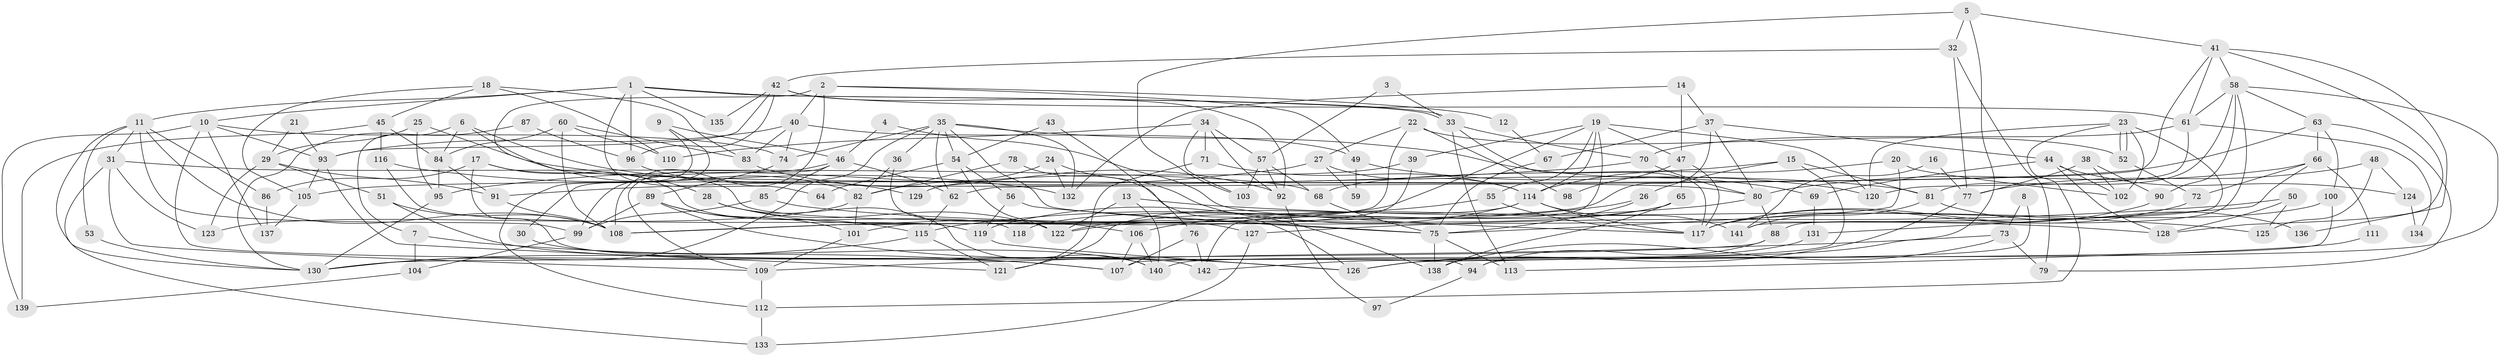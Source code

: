 // coarse degree distribution, {6: 0.15294117647058825, 5: 0.08235294117647059, 2: 0.12941176470588237, 4: 0.21176470588235294, 3: 0.2235294117647059, 10: 0.047058823529411764, 17: 0.011764705882352941, 13: 0.011764705882352941, 11: 0.023529411764705882, 8: 0.047058823529411764, 9: 0.03529411764705882, 18: 0.011764705882352941, 7: 0.011764705882352941}
// Generated by graph-tools (version 1.1) at 2025/18/03/04/25 18:18:48]
// undirected, 142 vertices, 284 edges
graph export_dot {
graph [start="1"]
  node [color=gray90,style=filled];
  1;
  2;
  3;
  4;
  5;
  6;
  7;
  8;
  9;
  10;
  11;
  12;
  13;
  14;
  15;
  16;
  17;
  18;
  19;
  20;
  21;
  22;
  23;
  24;
  25;
  26;
  27;
  28;
  29;
  30;
  31;
  32;
  33;
  34;
  35;
  36;
  37;
  38;
  39;
  40;
  41;
  42;
  43;
  44;
  45;
  46;
  47;
  48;
  49;
  50;
  51;
  52;
  53;
  54;
  55;
  56;
  57;
  58;
  59;
  60;
  61;
  62;
  63;
  64;
  65;
  66;
  67;
  68;
  69;
  70;
  71;
  72;
  73;
  74;
  75;
  76;
  77;
  78;
  79;
  80;
  81;
  82;
  83;
  84;
  85;
  86;
  87;
  88;
  89;
  90;
  91;
  92;
  93;
  94;
  95;
  96;
  97;
  98;
  99;
  100;
  101;
  102;
  103;
  104;
  105;
  106;
  107;
  108;
  109;
  110;
  111;
  112;
  113;
  114;
  115;
  116;
  117;
  118;
  119;
  120;
  121;
  122;
  123;
  124;
  125;
  126;
  127;
  128;
  129;
  130;
  131;
  132;
  133;
  134;
  135;
  136;
  137;
  138;
  139;
  140;
  141;
  142;
  1 -- 11;
  1 -- 33;
  1 -- 33;
  1 -- 10;
  1 -- 64;
  1 -- 96;
  1 -- 135;
  2 -- 108;
  2 -- 40;
  2 -- 12;
  2 -- 28;
  2 -- 49;
  3 -- 57;
  3 -- 33;
  4 -- 117;
  4 -- 46;
  5 -- 41;
  5 -- 126;
  5 -- 32;
  5 -- 103;
  6 -- 82;
  6 -- 84;
  6 -- 7;
  6 -- 81;
  7 -- 107;
  7 -- 104;
  8 -- 94;
  8 -- 73;
  9 -- 46;
  9 -- 112;
  9 -- 30;
  10 -- 93;
  10 -- 74;
  10 -- 94;
  10 -- 137;
  10 -- 139;
  11 -- 31;
  11 -- 130;
  11 -- 53;
  11 -- 86;
  11 -- 99;
  11 -- 108;
  12 -- 67;
  13 -- 122;
  13 -- 140;
  13 -- 125;
  14 -- 47;
  14 -- 37;
  14 -- 132;
  15 -- 81;
  15 -- 68;
  15 -- 26;
  15 -- 126;
  16 -- 77;
  16 -- 141;
  17 -- 86;
  17 -- 142;
  17 -- 118;
  17 -- 127;
  18 -- 110;
  18 -- 83;
  18 -- 45;
  18 -- 105;
  19 -- 114;
  19 -- 55;
  19 -- 39;
  19 -- 47;
  19 -- 108;
  19 -- 120;
  19 -- 142;
  20 -- 102;
  20 -- 114;
  20 -- 75;
  21 -- 93;
  21 -- 29;
  22 -- 108;
  22 -- 27;
  22 -- 52;
  22 -- 98;
  23 -- 52;
  23 -- 52;
  23 -- 120;
  23 -- 102;
  23 -- 112;
  23 -- 141;
  24 -- 132;
  24 -- 138;
  24 -- 82;
  25 -- 80;
  25 -- 95;
  25 -- 29;
  26 -- 75;
  26 -- 115;
  27 -- 114;
  27 -- 95;
  27 -- 59;
  28 -- 122;
  28 -- 106;
  28 -- 140;
  29 -- 91;
  29 -- 51;
  29 -- 123;
  30 -- 140;
  31 -- 123;
  31 -- 68;
  31 -- 109;
  31 -- 133;
  32 -- 77;
  32 -- 42;
  32 -- 79;
  33 -- 70;
  33 -- 113;
  33 -- 117;
  34 -- 103;
  34 -- 71;
  34 -- 57;
  34 -- 92;
  34 -- 110;
  35 -- 74;
  35 -- 132;
  35 -- 36;
  35 -- 54;
  35 -- 62;
  35 -- 69;
  35 -- 75;
  35 -- 130;
  36 -- 82;
  36 -- 122;
  37 -- 80;
  37 -- 108;
  37 -- 44;
  37 -- 67;
  38 -- 102;
  38 -- 90;
  38 -- 77;
  39 -- 101;
  39 -- 129;
  40 -- 74;
  40 -- 93;
  40 -- 49;
  40 -- 83;
  41 -- 61;
  41 -- 58;
  41 -- 62;
  41 -- 128;
  41 -- 136;
  42 -- 61;
  42 -- 92;
  42 -- 93;
  42 -- 96;
  42 -- 135;
  43 -- 54;
  43 -- 76;
  44 -- 128;
  44 -- 69;
  44 -- 102;
  44 -- 124;
  45 -- 139;
  45 -- 84;
  45 -- 116;
  46 -- 62;
  46 -- 99;
  46 -- 85;
  46 -- 109;
  47 -- 117;
  47 -- 65;
  47 -- 98;
  48 -- 77;
  48 -- 125;
  48 -- 124;
  49 -- 59;
  49 -- 120;
  50 -- 128;
  50 -- 127;
  50 -- 125;
  51 -- 108;
  51 -- 107;
  52 -- 72;
  53 -- 130;
  54 -- 122;
  54 -- 56;
  54 -- 64;
  55 -- 122;
  55 -- 117;
  56 -- 75;
  56 -- 119;
  57 -- 92;
  57 -- 68;
  57 -- 103;
  58 -- 140;
  58 -- 63;
  58 -- 61;
  58 -- 81;
  58 -- 88;
  58 -- 90;
  60 -- 108;
  60 -- 83;
  60 -- 84;
  60 -- 110;
  61 -- 120;
  61 -- 70;
  61 -- 134;
  62 -- 115;
  63 -- 105;
  63 -- 66;
  63 -- 79;
  63 -- 100;
  65 -- 138;
  65 -- 118;
  65 -- 122;
  66 -- 72;
  66 -- 80;
  66 -- 111;
  66 -- 131;
  67 -- 75;
  68 -- 75;
  69 -- 131;
  70 -- 91;
  70 -- 80;
  71 -- 114;
  71 -- 121;
  72 -- 117;
  73 -- 109;
  73 -- 79;
  73 -- 138;
  74 -- 89;
  75 -- 113;
  75 -- 138;
  76 -- 142;
  76 -- 107;
  77 -- 126;
  78 -- 126;
  78 -- 82;
  80 -- 88;
  80 -- 106;
  81 -- 136;
  81 -- 141;
  82 -- 101;
  82 -- 123;
  83 -- 92;
  84 -- 91;
  84 -- 95;
  85 -- 99;
  85 -- 128;
  86 -- 137;
  87 -- 96;
  87 -- 130;
  88 -- 130;
  88 -- 94;
  89 -- 126;
  89 -- 115;
  89 -- 99;
  89 -- 101;
  90 -- 117;
  91 -- 108;
  92 -- 97;
  93 -- 121;
  93 -- 105;
  94 -- 97;
  95 -- 130;
  96 -- 129;
  99 -- 104;
  100 -- 107;
  100 -- 117;
  101 -- 109;
  104 -- 139;
  105 -- 137;
  106 -- 107;
  106 -- 140;
  109 -- 112;
  111 -- 113;
  112 -- 133;
  114 -- 141;
  114 -- 117;
  114 -- 119;
  114 -- 121;
  115 -- 121;
  115 -- 130;
  116 -- 119;
  116 -- 132;
  119 -- 126;
  124 -- 134;
  127 -- 133;
  131 -- 142;
}
